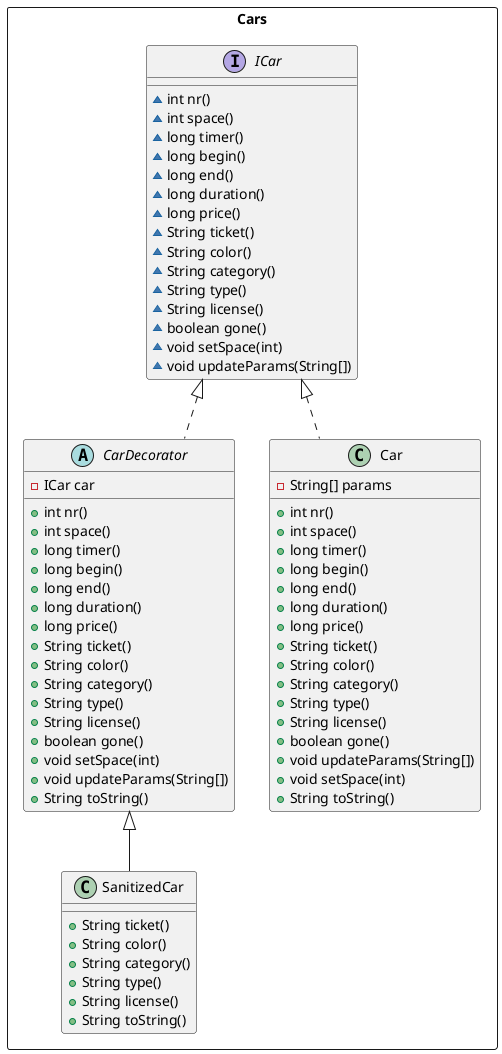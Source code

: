@startuml
rectangle Cars{
interface ICar {
~ int nr()
~ int space()
~ long timer()
~ long begin()
~ long end()
~ long duration()
~ long price()
~ String ticket()
~ String color()
~ String category()
~ String type()
~ String license()
~ boolean gone()
~ void setSpace(int)
~ void updateParams(String[])
}
abstract CarDecorator {
- ICar car
+ int nr()
+ int space()
+ long timer()
+ long begin()
+ long end()
+ long duration()
+ long price()
+ String ticket()
+ String color()
+ String category()
+ String type()
+ String license()
+ boolean gone()
+ void setSpace(int)
+ void updateParams(String[])
+ String toString()
}

class Car {
- String[] params
+ int nr()
+ int space()
+ long timer()
+ long begin()
+ long end()
+ long duration()
+ long price()
+ String ticket()
+ String color()
+ String category()
+ String type()
+ String license()
+ boolean gone()
+ void updateParams(String[])
+ void setSpace(int)
+ String toString()
}
class SanitizedCar {
+ String ticket()
+ String color()
+ String category()
+ String type()
+ String license()
+ String toString()
}


CarDecorator <|-- SanitizedCar
ICar <|.. CarDecorator
ICar <|.. Car
}
@enduml